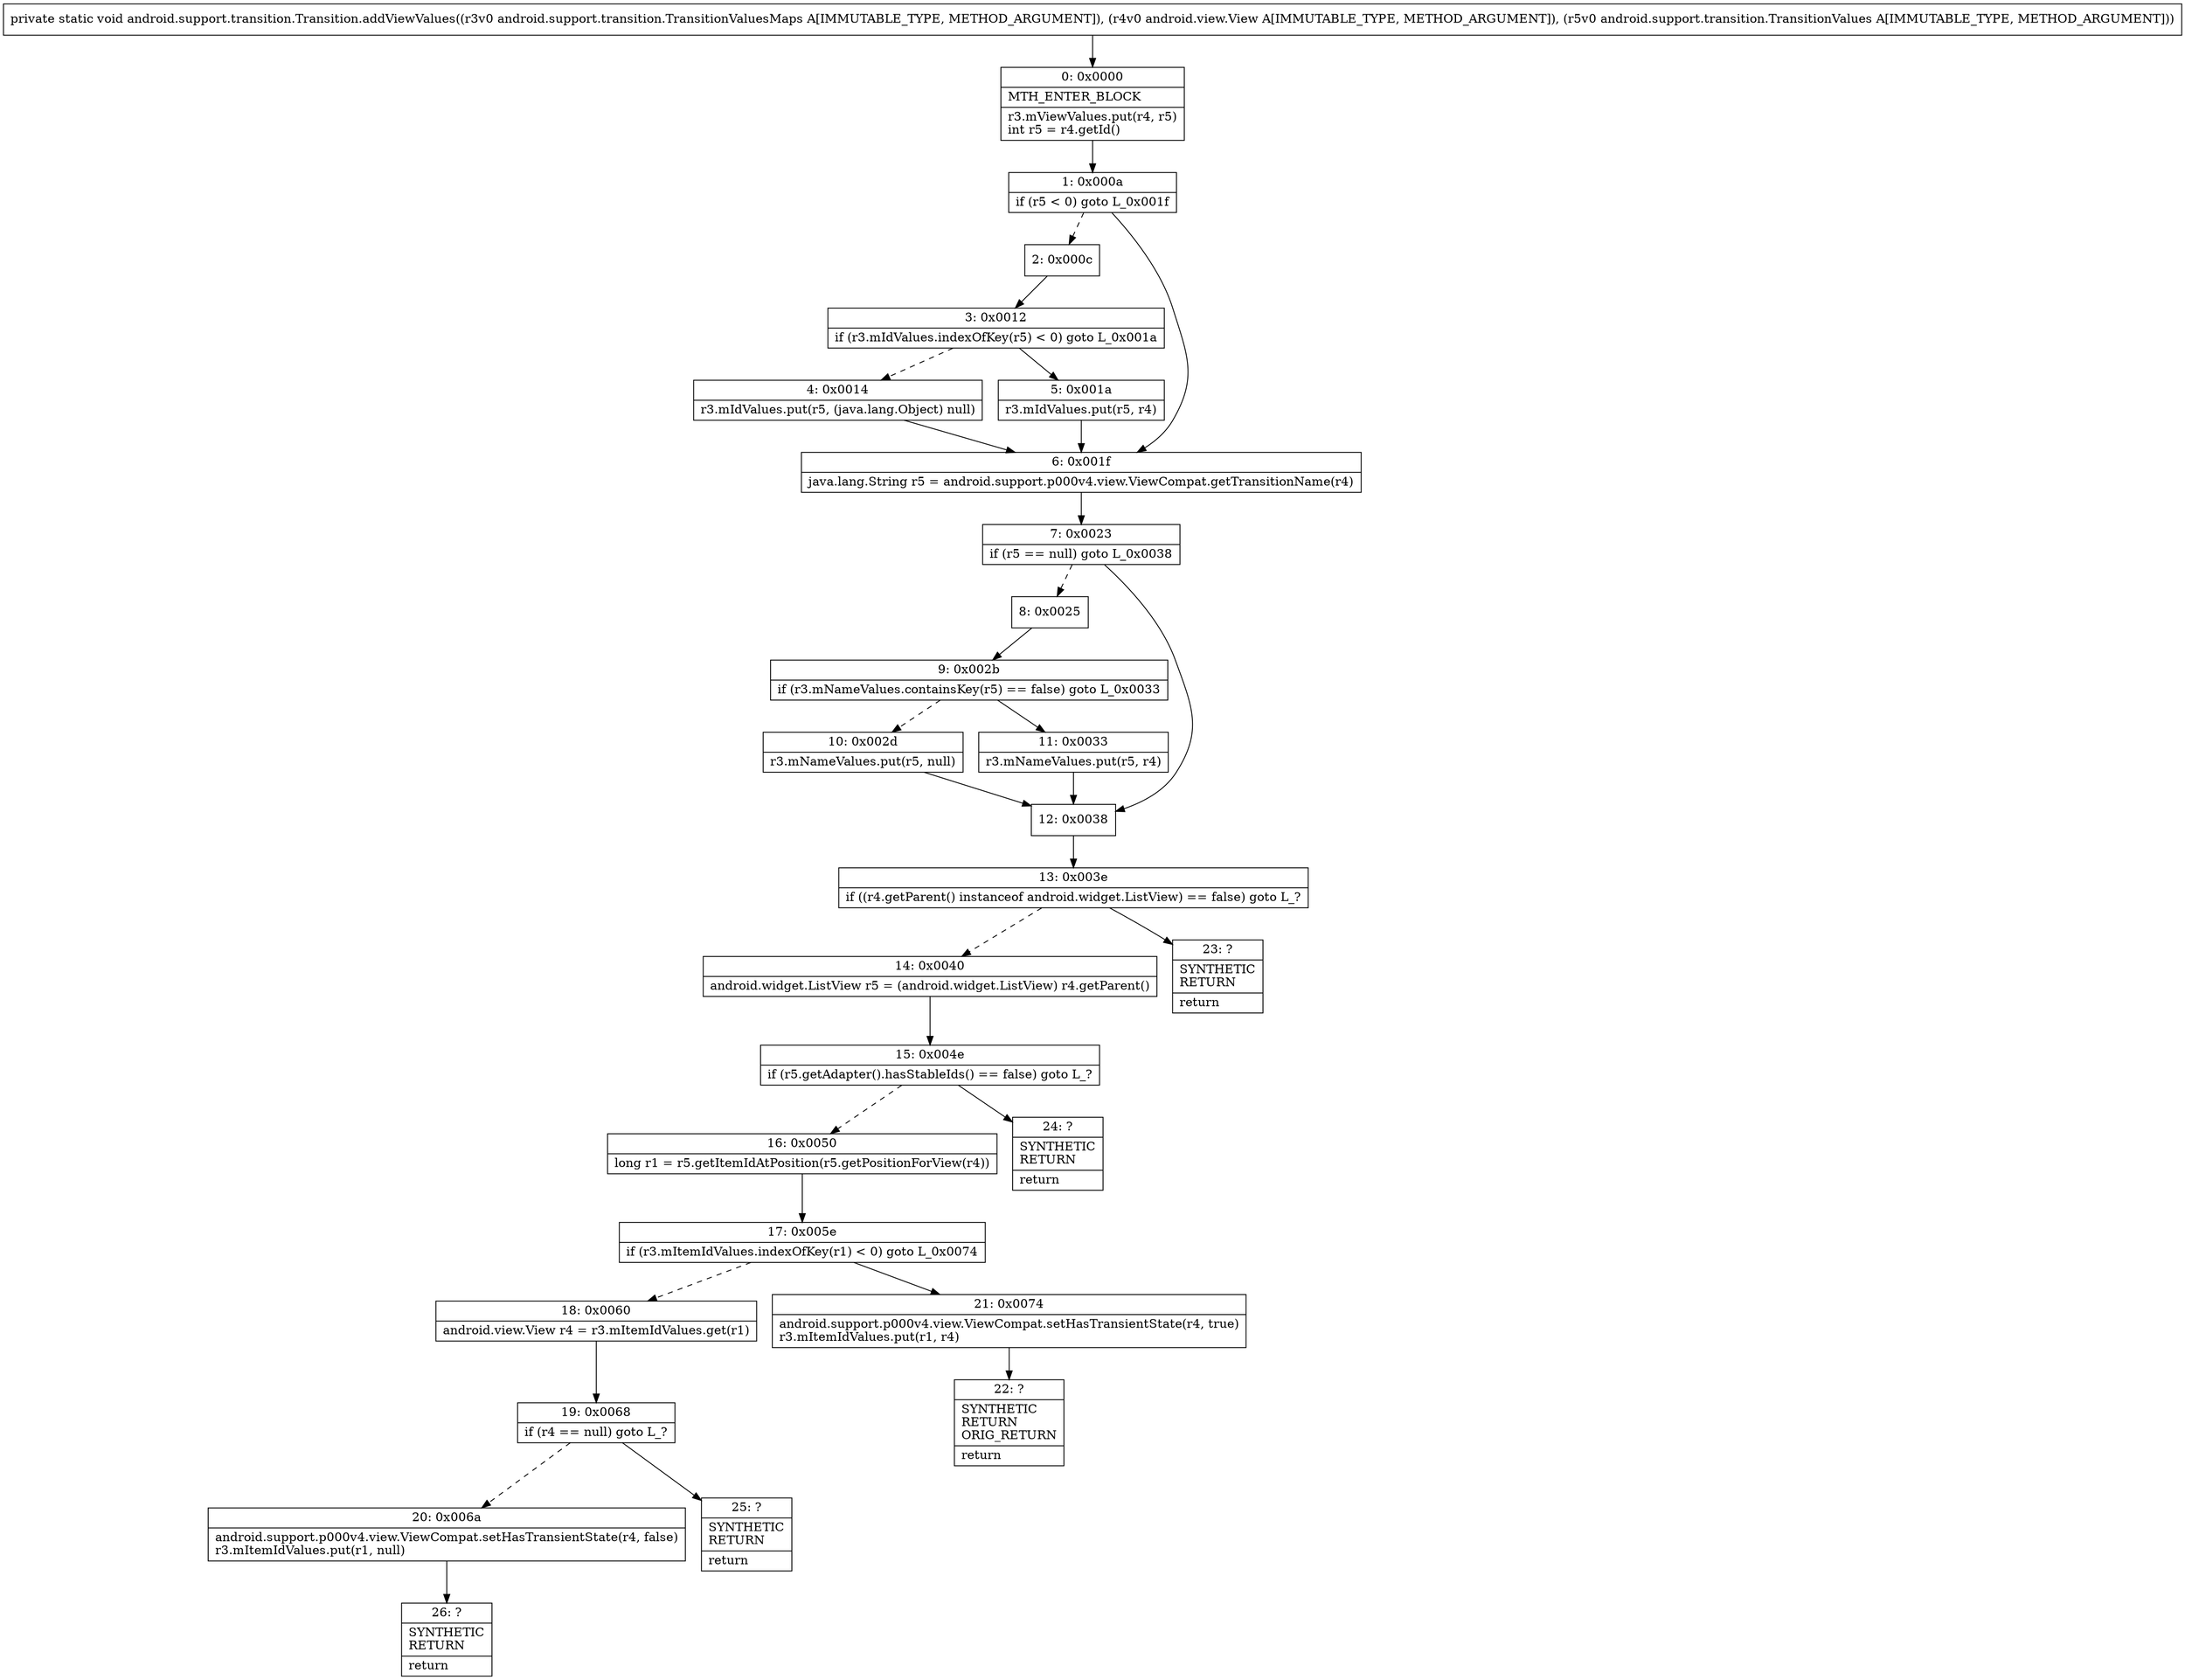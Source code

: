 digraph "CFG forandroid.support.transition.Transition.addViewValues(Landroid\/support\/transition\/TransitionValuesMaps;Landroid\/view\/View;Landroid\/support\/transition\/TransitionValues;)V" {
Node_0 [shape=record,label="{0\:\ 0x0000|MTH_ENTER_BLOCK\l|r3.mViewValues.put(r4, r5)\lint r5 = r4.getId()\l}"];
Node_1 [shape=record,label="{1\:\ 0x000a|if (r5 \< 0) goto L_0x001f\l}"];
Node_2 [shape=record,label="{2\:\ 0x000c}"];
Node_3 [shape=record,label="{3\:\ 0x0012|if (r3.mIdValues.indexOfKey(r5) \< 0) goto L_0x001a\l}"];
Node_4 [shape=record,label="{4\:\ 0x0014|r3.mIdValues.put(r5, (java.lang.Object) null)\l}"];
Node_5 [shape=record,label="{5\:\ 0x001a|r3.mIdValues.put(r5, r4)\l}"];
Node_6 [shape=record,label="{6\:\ 0x001f|java.lang.String r5 = android.support.p000v4.view.ViewCompat.getTransitionName(r4)\l}"];
Node_7 [shape=record,label="{7\:\ 0x0023|if (r5 == null) goto L_0x0038\l}"];
Node_8 [shape=record,label="{8\:\ 0x0025}"];
Node_9 [shape=record,label="{9\:\ 0x002b|if (r3.mNameValues.containsKey(r5) == false) goto L_0x0033\l}"];
Node_10 [shape=record,label="{10\:\ 0x002d|r3.mNameValues.put(r5, null)\l}"];
Node_11 [shape=record,label="{11\:\ 0x0033|r3.mNameValues.put(r5, r4)\l}"];
Node_12 [shape=record,label="{12\:\ 0x0038}"];
Node_13 [shape=record,label="{13\:\ 0x003e|if ((r4.getParent() instanceof android.widget.ListView) == false) goto L_?\l}"];
Node_14 [shape=record,label="{14\:\ 0x0040|android.widget.ListView r5 = (android.widget.ListView) r4.getParent()\l}"];
Node_15 [shape=record,label="{15\:\ 0x004e|if (r5.getAdapter().hasStableIds() == false) goto L_?\l}"];
Node_16 [shape=record,label="{16\:\ 0x0050|long r1 = r5.getItemIdAtPosition(r5.getPositionForView(r4))\l}"];
Node_17 [shape=record,label="{17\:\ 0x005e|if (r3.mItemIdValues.indexOfKey(r1) \< 0) goto L_0x0074\l}"];
Node_18 [shape=record,label="{18\:\ 0x0060|android.view.View r4 = r3.mItemIdValues.get(r1)\l}"];
Node_19 [shape=record,label="{19\:\ 0x0068|if (r4 == null) goto L_?\l}"];
Node_20 [shape=record,label="{20\:\ 0x006a|android.support.p000v4.view.ViewCompat.setHasTransientState(r4, false)\lr3.mItemIdValues.put(r1, null)\l}"];
Node_21 [shape=record,label="{21\:\ 0x0074|android.support.p000v4.view.ViewCompat.setHasTransientState(r4, true)\lr3.mItemIdValues.put(r1, r4)\l}"];
Node_22 [shape=record,label="{22\:\ ?|SYNTHETIC\lRETURN\lORIG_RETURN\l|return\l}"];
Node_23 [shape=record,label="{23\:\ ?|SYNTHETIC\lRETURN\l|return\l}"];
Node_24 [shape=record,label="{24\:\ ?|SYNTHETIC\lRETURN\l|return\l}"];
Node_25 [shape=record,label="{25\:\ ?|SYNTHETIC\lRETURN\l|return\l}"];
Node_26 [shape=record,label="{26\:\ ?|SYNTHETIC\lRETURN\l|return\l}"];
MethodNode[shape=record,label="{private static void android.support.transition.Transition.addViewValues((r3v0 android.support.transition.TransitionValuesMaps A[IMMUTABLE_TYPE, METHOD_ARGUMENT]), (r4v0 android.view.View A[IMMUTABLE_TYPE, METHOD_ARGUMENT]), (r5v0 android.support.transition.TransitionValues A[IMMUTABLE_TYPE, METHOD_ARGUMENT])) }"];
MethodNode -> Node_0;
Node_0 -> Node_1;
Node_1 -> Node_2[style=dashed];
Node_1 -> Node_6;
Node_2 -> Node_3;
Node_3 -> Node_4[style=dashed];
Node_3 -> Node_5;
Node_4 -> Node_6;
Node_5 -> Node_6;
Node_6 -> Node_7;
Node_7 -> Node_8[style=dashed];
Node_7 -> Node_12;
Node_8 -> Node_9;
Node_9 -> Node_10[style=dashed];
Node_9 -> Node_11;
Node_10 -> Node_12;
Node_11 -> Node_12;
Node_12 -> Node_13;
Node_13 -> Node_14[style=dashed];
Node_13 -> Node_23;
Node_14 -> Node_15;
Node_15 -> Node_16[style=dashed];
Node_15 -> Node_24;
Node_16 -> Node_17;
Node_17 -> Node_18[style=dashed];
Node_17 -> Node_21;
Node_18 -> Node_19;
Node_19 -> Node_20[style=dashed];
Node_19 -> Node_25;
Node_20 -> Node_26;
Node_21 -> Node_22;
}

